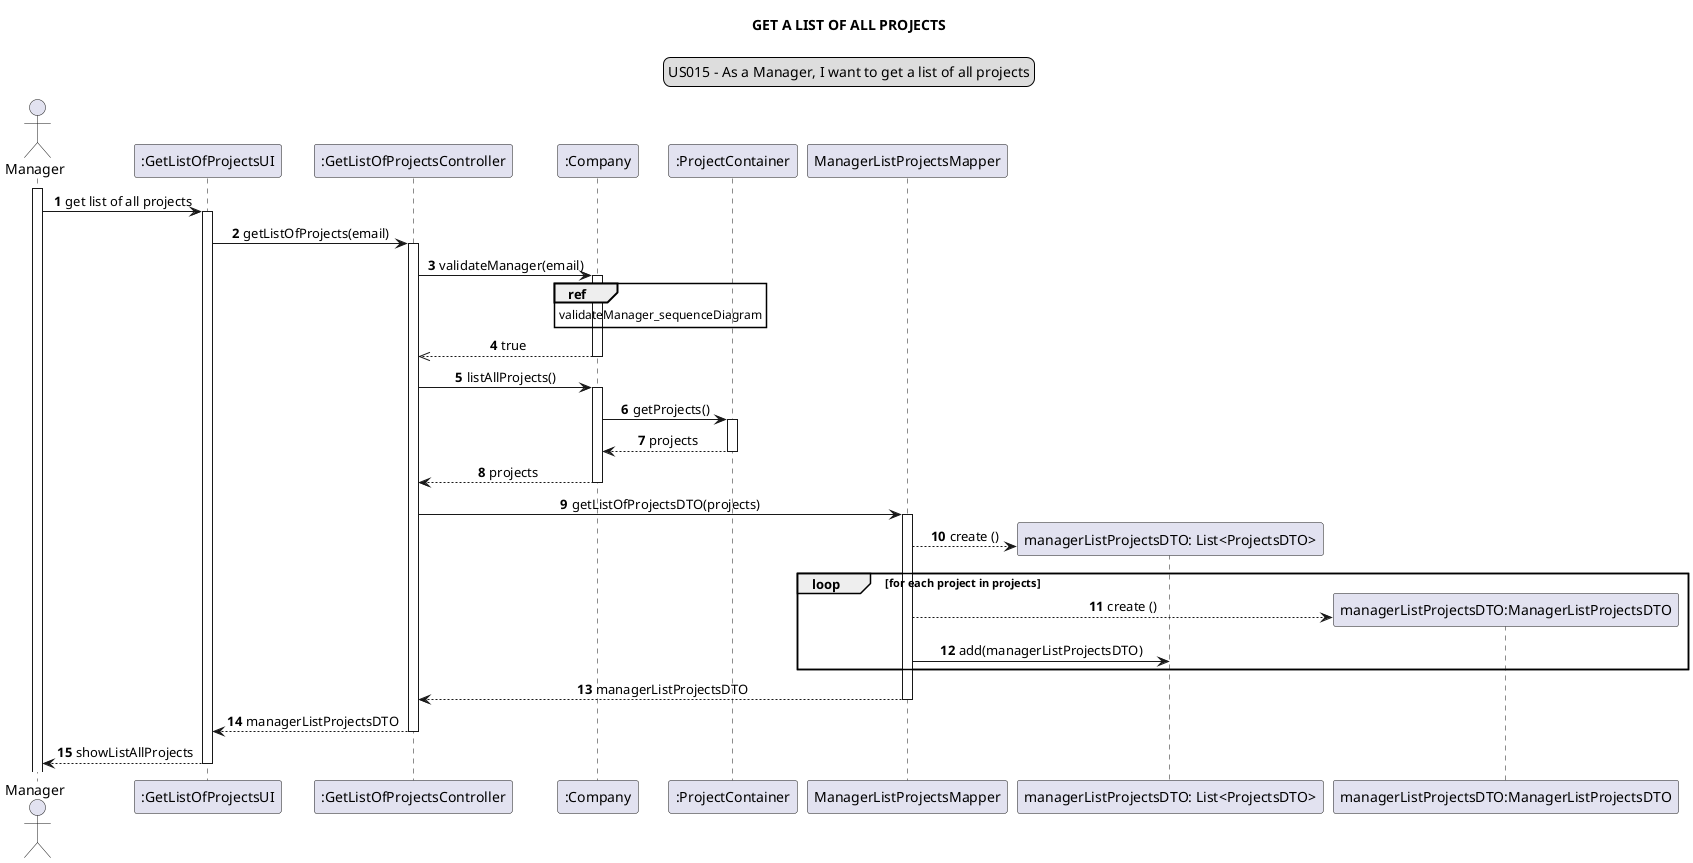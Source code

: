 @startuml
skinparam sequenceMessageAlign center
title GET A LIST OF ALL PROJECTS
legend top
US015 - As a Manager, I want to get a list of all projects
end legend
autonumber
actor Manager
participant ":GetListOfProjectsUI" as ui
participant ":GetListOfProjectsController" as controller
participant ":Company" as company
participant ":ProjectContainer" as pc
participant "ManagerListProjectsMapper" as mapper
participant "managerListProjectsDTO: List<ProjectsDTO>" as list
participant "managerListProjectsDTO:ManagerListProjectsDTO" as DTO

activate Manager
Manager -> ui: get list of all projects
activate ui
ui -> controller: getListOfProjects(email)
activate controller
controller -> company: validateManager(email)
activate company
ref over company: validateManager_sequenceDiagram
company -->> controller: true
deactivate company


deactivate company
controller -> company: listAllProjects()
activate company
company -> pc: getProjects()
activate pc
pc --> company: projects
deactivate pc
company --> controller: projects
deactivate company
controller -> mapper: getListOfProjectsDTO(projects)
activate mapper
create list
mapper --> list: create ()
loop for each project in projects
create DTO
mapper --> DTO: create ()
mapper -> list: add(managerListProjectsDTO)
end loop
controller <-- mapper: managerListProjectsDTO
deactivate mapper
ui <-- controller: managerListProjectsDTO
deactivate controller
ui --> Manager: showListAllProjects
deactivate ui
@enduml